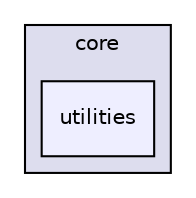 digraph "lib/alloy-core/include/alloy/core/utilities" {
  compound=true
  node [ fontsize="10", fontname="Helvetica"];
  edge [ labelfontsize="10", labelfontname="Helvetica"];
  subgraph clusterdir_e47f71b7a3b9692047cafd017e754db6 {
    graph [ bgcolor="#ddddee", pencolor="black", label="core" fontname="Helvetica", fontsize="10", URL="dir_e47f71b7a3b9692047cafd017e754db6.html"]
  dir_7247433dcf8bda9f3fb8e17ba337d79a [shape=box, label="utilities", style="filled", fillcolor="#eeeeff", pencolor="black", URL="dir_7247433dcf8bda9f3fb8e17ba337d79a.html"];
  }
}
